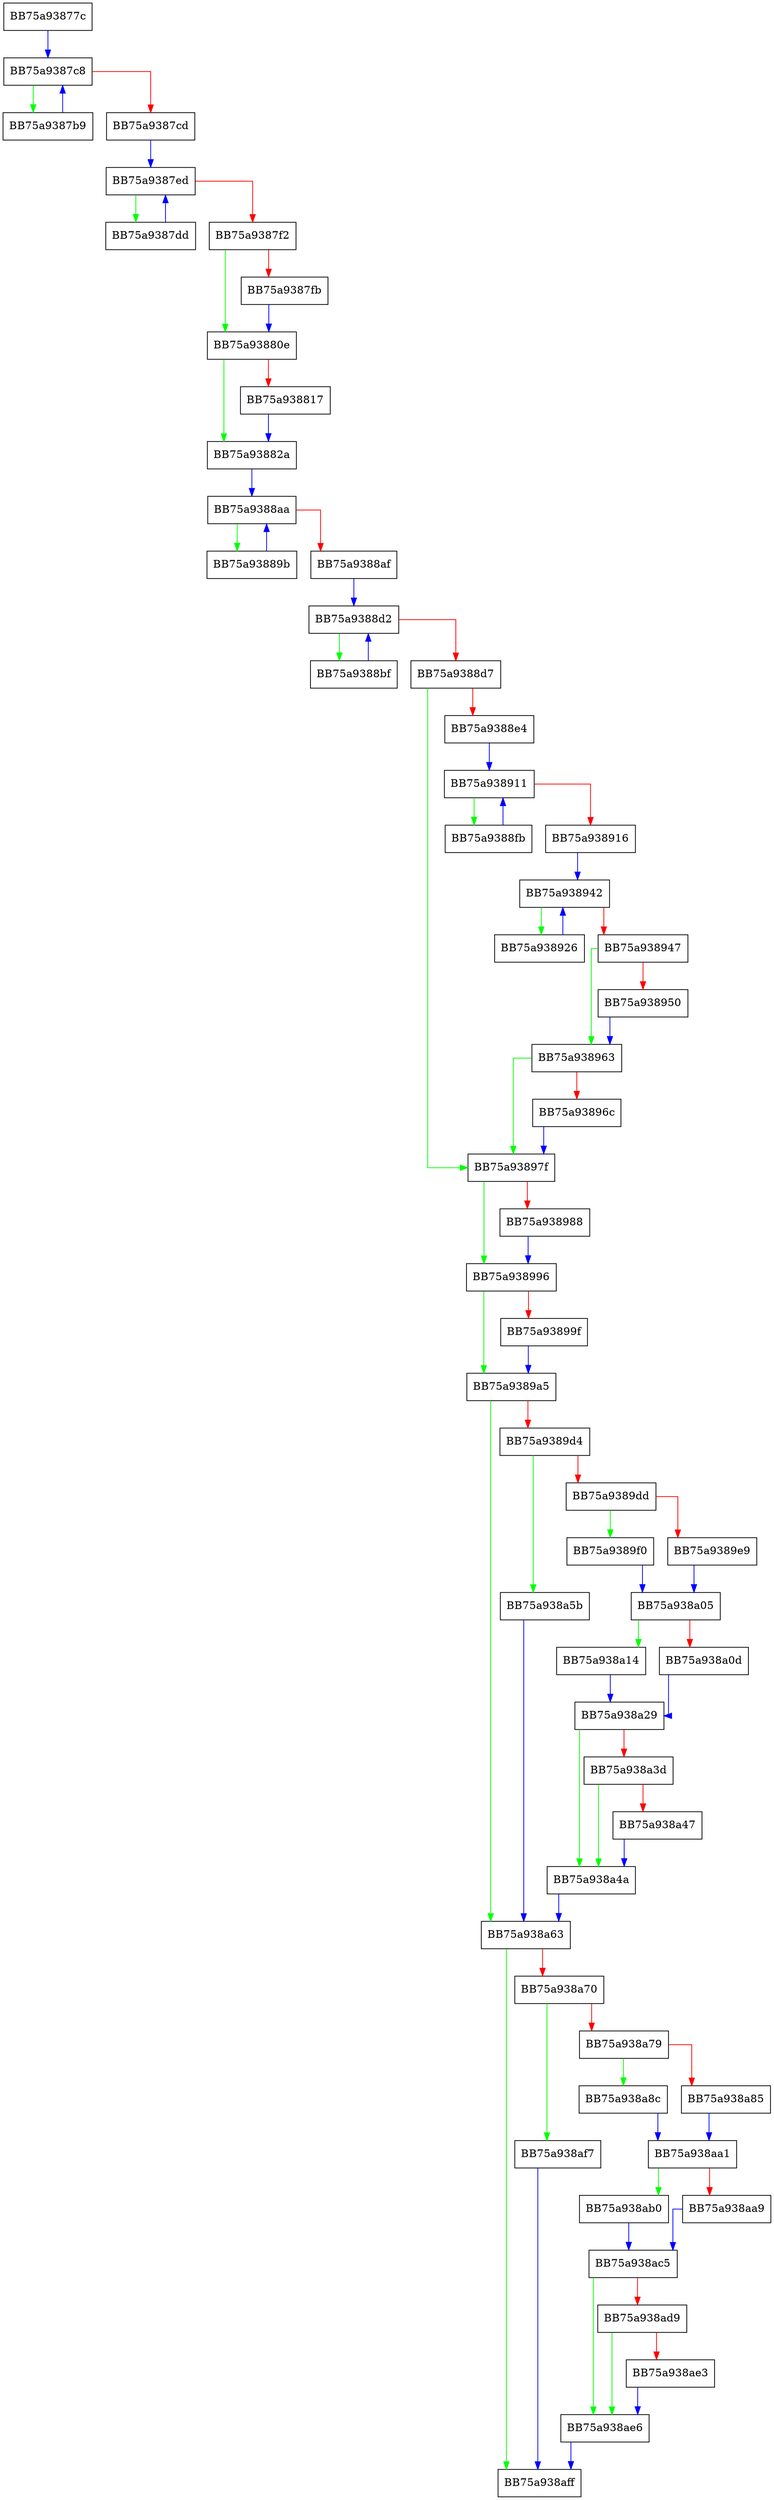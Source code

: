 digraph _preprocess_common {
  node [shape="box"];
  graph [splines=ortho];
  BB75a93877c -> BB75a9387c8 [color="blue"];
  BB75a9387b9 -> BB75a9387c8 [color="blue"];
  BB75a9387c8 -> BB75a9387b9 [color="green"];
  BB75a9387c8 -> BB75a9387cd [color="red"];
  BB75a9387cd -> BB75a9387ed [color="blue"];
  BB75a9387dd -> BB75a9387ed [color="blue"];
  BB75a9387ed -> BB75a9387dd [color="green"];
  BB75a9387ed -> BB75a9387f2 [color="red"];
  BB75a9387f2 -> BB75a93880e [color="green"];
  BB75a9387f2 -> BB75a9387fb [color="red"];
  BB75a9387fb -> BB75a93880e [color="blue"];
  BB75a93880e -> BB75a93882a [color="green"];
  BB75a93880e -> BB75a938817 [color="red"];
  BB75a938817 -> BB75a93882a [color="blue"];
  BB75a93882a -> BB75a9388aa [color="blue"];
  BB75a93889b -> BB75a9388aa [color="blue"];
  BB75a9388aa -> BB75a93889b [color="green"];
  BB75a9388aa -> BB75a9388af [color="red"];
  BB75a9388af -> BB75a9388d2 [color="blue"];
  BB75a9388bf -> BB75a9388d2 [color="blue"];
  BB75a9388d2 -> BB75a9388bf [color="green"];
  BB75a9388d2 -> BB75a9388d7 [color="red"];
  BB75a9388d7 -> BB75a93897f [color="green"];
  BB75a9388d7 -> BB75a9388e4 [color="red"];
  BB75a9388e4 -> BB75a938911 [color="blue"];
  BB75a9388fb -> BB75a938911 [color="blue"];
  BB75a938911 -> BB75a9388fb [color="green"];
  BB75a938911 -> BB75a938916 [color="red"];
  BB75a938916 -> BB75a938942 [color="blue"];
  BB75a938926 -> BB75a938942 [color="blue"];
  BB75a938942 -> BB75a938926 [color="green"];
  BB75a938942 -> BB75a938947 [color="red"];
  BB75a938947 -> BB75a938963 [color="green"];
  BB75a938947 -> BB75a938950 [color="red"];
  BB75a938950 -> BB75a938963 [color="blue"];
  BB75a938963 -> BB75a93897f [color="green"];
  BB75a938963 -> BB75a93896c [color="red"];
  BB75a93896c -> BB75a93897f [color="blue"];
  BB75a93897f -> BB75a938996 [color="green"];
  BB75a93897f -> BB75a938988 [color="red"];
  BB75a938988 -> BB75a938996 [color="blue"];
  BB75a938996 -> BB75a9389a5 [color="green"];
  BB75a938996 -> BB75a93899f [color="red"];
  BB75a93899f -> BB75a9389a5 [color="blue"];
  BB75a9389a5 -> BB75a938a63 [color="green"];
  BB75a9389a5 -> BB75a9389d4 [color="red"];
  BB75a9389d4 -> BB75a938a5b [color="green"];
  BB75a9389d4 -> BB75a9389dd [color="red"];
  BB75a9389dd -> BB75a9389f0 [color="green"];
  BB75a9389dd -> BB75a9389e9 [color="red"];
  BB75a9389e9 -> BB75a938a05 [color="blue"];
  BB75a9389f0 -> BB75a938a05 [color="blue"];
  BB75a938a05 -> BB75a938a14 [color="green"];
  BB75a938a05 -> BB75a938a0d [color="red"];
  BB75a938a0d -> BB75a938a29 [color="blue"];
  BB75a938a14 -> BB75a938a29 [color="blue"];
  BB75a938a29 -> BB75a938a4a [color="green"];
  BB75a938a29 -> BB75a938a3d [color="red"];
  BB75a938a3d -> BB75a938a4a [color="green"];
  BB75a938a3d -> BB75a938a47 [color="red"];
  BB75a938a47 -> BB75a938a4a [color="blue"];
  BB75a938a4a -> BB75a938a63 [color="blue"];
  BB75a938a5b -> BB75a938a63 [color="blue"];
  BB75a938a63 -> BB75a938aff [color="green"];
  BB75a938a63 -> BB75a938a70 [color="red"];
  BB75a938a70 -> BB75a938af7 [color="green"];
  BB75a938a70 -> BB75a938a79 [color="red"];
  BB75a938a79 -> BB75a938a8c [color="green"];
  BB75a938a79 -> BB75a938a85 [color="red"];
  BB75a938a85 -> BB75a938aa1 [color="blue"];
  BB75a938a8c -> BB75a938aa1 [color="blue"];
  BB75a938aa1 -> BB75a938ab0 [color="green"];
  BB75a938aa1 -> BB75a938aa9 [color="red"];
  BB75a938aa9 -> BB75a938ac5 [color="blue"];
  BB75a938ab0 -> BB75a938ac5 [color="blue"];
  BB75a938ac5 -> BB75a938ae6 [color="green"];
  BB75a938ac5 -> BB75a938ad9 [color="red"];
  BB75a938ad9 -> BB75a938ae6 [color="green"];
  BB75a938ad9 -> BB75a938ae3 [color="red"];
  BB75a938ae3 -> BB75a938ae6 [color="blue"];
  BB75a938ae6 -> BB75a938aff [color="blue"];
  BB75a938af7 -> BB75a938aff [color="blue"];
}
